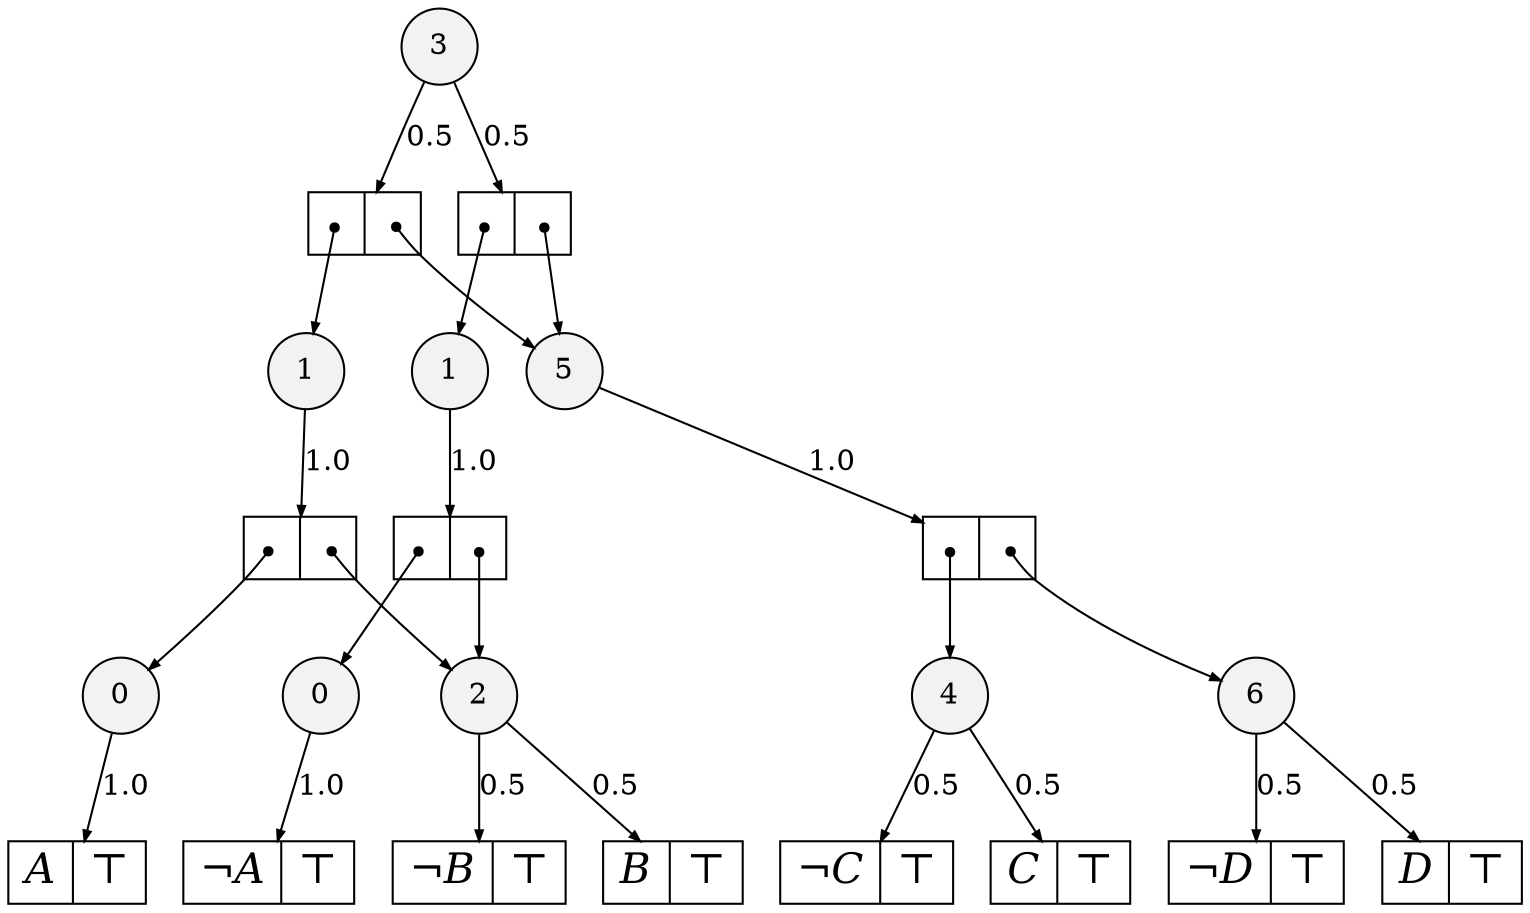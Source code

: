 digraph sdd {

overlap=false

      n19 [label= "0",style=filled,fillcolor=gray95,shape=circle,height=.25,width=.25];
n19e0
    [label= "<L>&not;A|<R>&#8868;",
    shape=record,
    fontsize=20,
    fontname="Times-Italic",
    fillcolor=white,
    style=filled,
    fixedsize=false,
    height=.30];

                                       n19->n19e0 [arrowsize=.50, label="1.0"];

n3 [label= "6",style=filled,fillcolor=gray95,shape=circle,height=.25,width=.25];
n3e0
    [label= "<L>D|<R>&#8868;",
    shape=record,
    fontsize=20,
    fontname="Times-Italic",
    fillcolor=white,
    style=filled,
    fixedsize=false,
    height=.30];

                                       n3->n3e0 [arrowsize=.50, label="0.5"];
n3e1
    [label= "<L>&not;D|<R>&#8868;",
    shape=record,
    fontsize=20,
    fontname="Times-Italic",
    fillcolor=white,
    style=filled,
    fixedsize=false,
    height=.30];

                                       n3->n3e1 [arrowsize=.50, label="0.5"];

n6 [label= "4",style=filled,fillcolor=gray95,shape=circle,height=.25,width=.25];
n6e0
    [label= "<L>C|<R>&#8868;",
    shape=record,
    fontsize=20,
    fontname="Times-Italic",
    fillcolor=white,
    style=filled,
    fixedsize=false,
    height=.30];

                                       n6->n6e0 [arrowsize=.50, label="0.5"];
n6e1
    [label= "<L>&not;C|<R>&#8868;",
    shape=record,
    fontsize=20,
    fontname="Times-Italic",
    fillcolor=white,
    style=filled,
    fixedsize=false,
    height=.30];

                                       n6->n6e1 [arrowsize=.50, label="0.5"];

n9 [label= "2",style=filled,fillcolor=gray95,shape=circle,height=.25,width=.25];
n9e0
    [label= "<L>B|<R>&#8868;",
    shape=record,
    fontsize=20,
    fontname="Times-Italic",
    fillcolor=white,
    style=filled,
    fixedsize=false,
    height=.30];

                                       n9->n9e0 [arrowsize=.50, label="0.5"];
n9e1
    [label= "<L>&not;B|<R>&#8868;",
    shape=record,
    fontsize=20,
    fontname="Times-Italic",
    fillcolor=white,
    style=filled,
    fixedsize=false,
    height=.30];

                                       n9->n9e1 [arrowsize=.50, label="0.5"];

n18 [label= "0",style=filled,fillcolor=gray95,shape=circle,height=.25,width=.25];
n18e0
    [label= "<L>A|<R>&#8868;",
    shape=record,
    fontsize=20,
    fontname="Times-Italic",
    fillcolor=white,
    style=filled,
    fixedsize=false,
    height=.30];

                                       n18->n18e0 [arrowsize=.50, label="1.0"];

n17 [label= "1",style=filled,fillcolor=gray95,shape=circle,height=.25,width=.25];
n17e0
    [label= "<L>|<R>",
    shape=record,
    fontsize=20,
    fontname="Times-Italic",
    fillcolor=white,
    style=filled,
    fixedsize=false,
    height=.30];

                                       n17->n17e0 [arrowsize=.50, label="1.0"];
n17e0:L:c->n19 [arrowsize=.50,tailclip=false,arrowtail=dot,dir=both];
n17e0:R:c->n9 [arrowsize=.50,tailclip=false,arrowtail=dot,dir=both];

n13 [label= "5",style=filled,fillcolor=gray95,shape=circle,height=.25,width=.25];
n13e0
    [label= "<L>|<R>",
    shape=record,
    fontsize=20,
    fontname="Times-Italic",
    fillcolor=white,
    style=filled,
    fixedsize=false,
    height=.30];

                                       n13->n13e0 [arrowsize=.50, label="1.0"];
n13e0:L:c->n6 [arrowsize=.50,tailclip=false,arrowtail=dot,dir=both];
n13e0:R:c->n3 [arrowsize=.50,tailclip=false,arrowtail=dot,dir=both];

n16 [label= "1",style=filled,fillcolor=gray95,shape=circle,height=.25,width=.25];
n16e0
    [label= "<L>|<R>",
    shape=record,
    fontsize=20,
    fontname="Times-Italic",
    fillcolor=white,
    style=filled,
    fixedsize=false,
    height=.30];

                                       n16->n16e0 [arrowsize=.50, label="1.0"];
n16e0:L:c->n18 [arrowsize=.50,tailclip=false,arrowtail=dot,dir=both];
n16e0:R:c->n9 [arrowsize=.50,tailclip=false,arrowtail=dot,dir=both];

n15 [label= "3",style=filled,fillcolor=gray95,shape=circle,height=.25,width=.25];
n15e0
    [label= "<L>|<R>",
    shape=record,
    fontsize=20,
    fontname="Times-Italic",
    fillcolor=white,
    style=filled,
    fixedsize=false,
    height=.30];

                                       n15->n15e0 [arrowsize=.50, label="0.5"];
n15e0:L:c->n16 [arrowsize=.50,tailclip=false,arrowtail=dot,dir=both];
n15e0:R:c->n13 [arrowsize=.50,tailclip=false,arrowtail=dot,dir=both];
n15e1
    [label= "<L>|<R>",
    shape=record,
    fontsize=20,
    fontname="Times-Italic",
    fillcolor=white,
    style=filled,
    fixedsize=false,
    height=.30];

                                       n15->n15e1 [arrowsize=.50, label="0.5"];
n15e1:L:c->n17 [arrowsize=.50,tailclip=false,arrowtail=dot,dir=both];
n15e1:R:c->n13 [arrowsize=.50,tailclip=false,arrowtail=dot,dir=both];


}